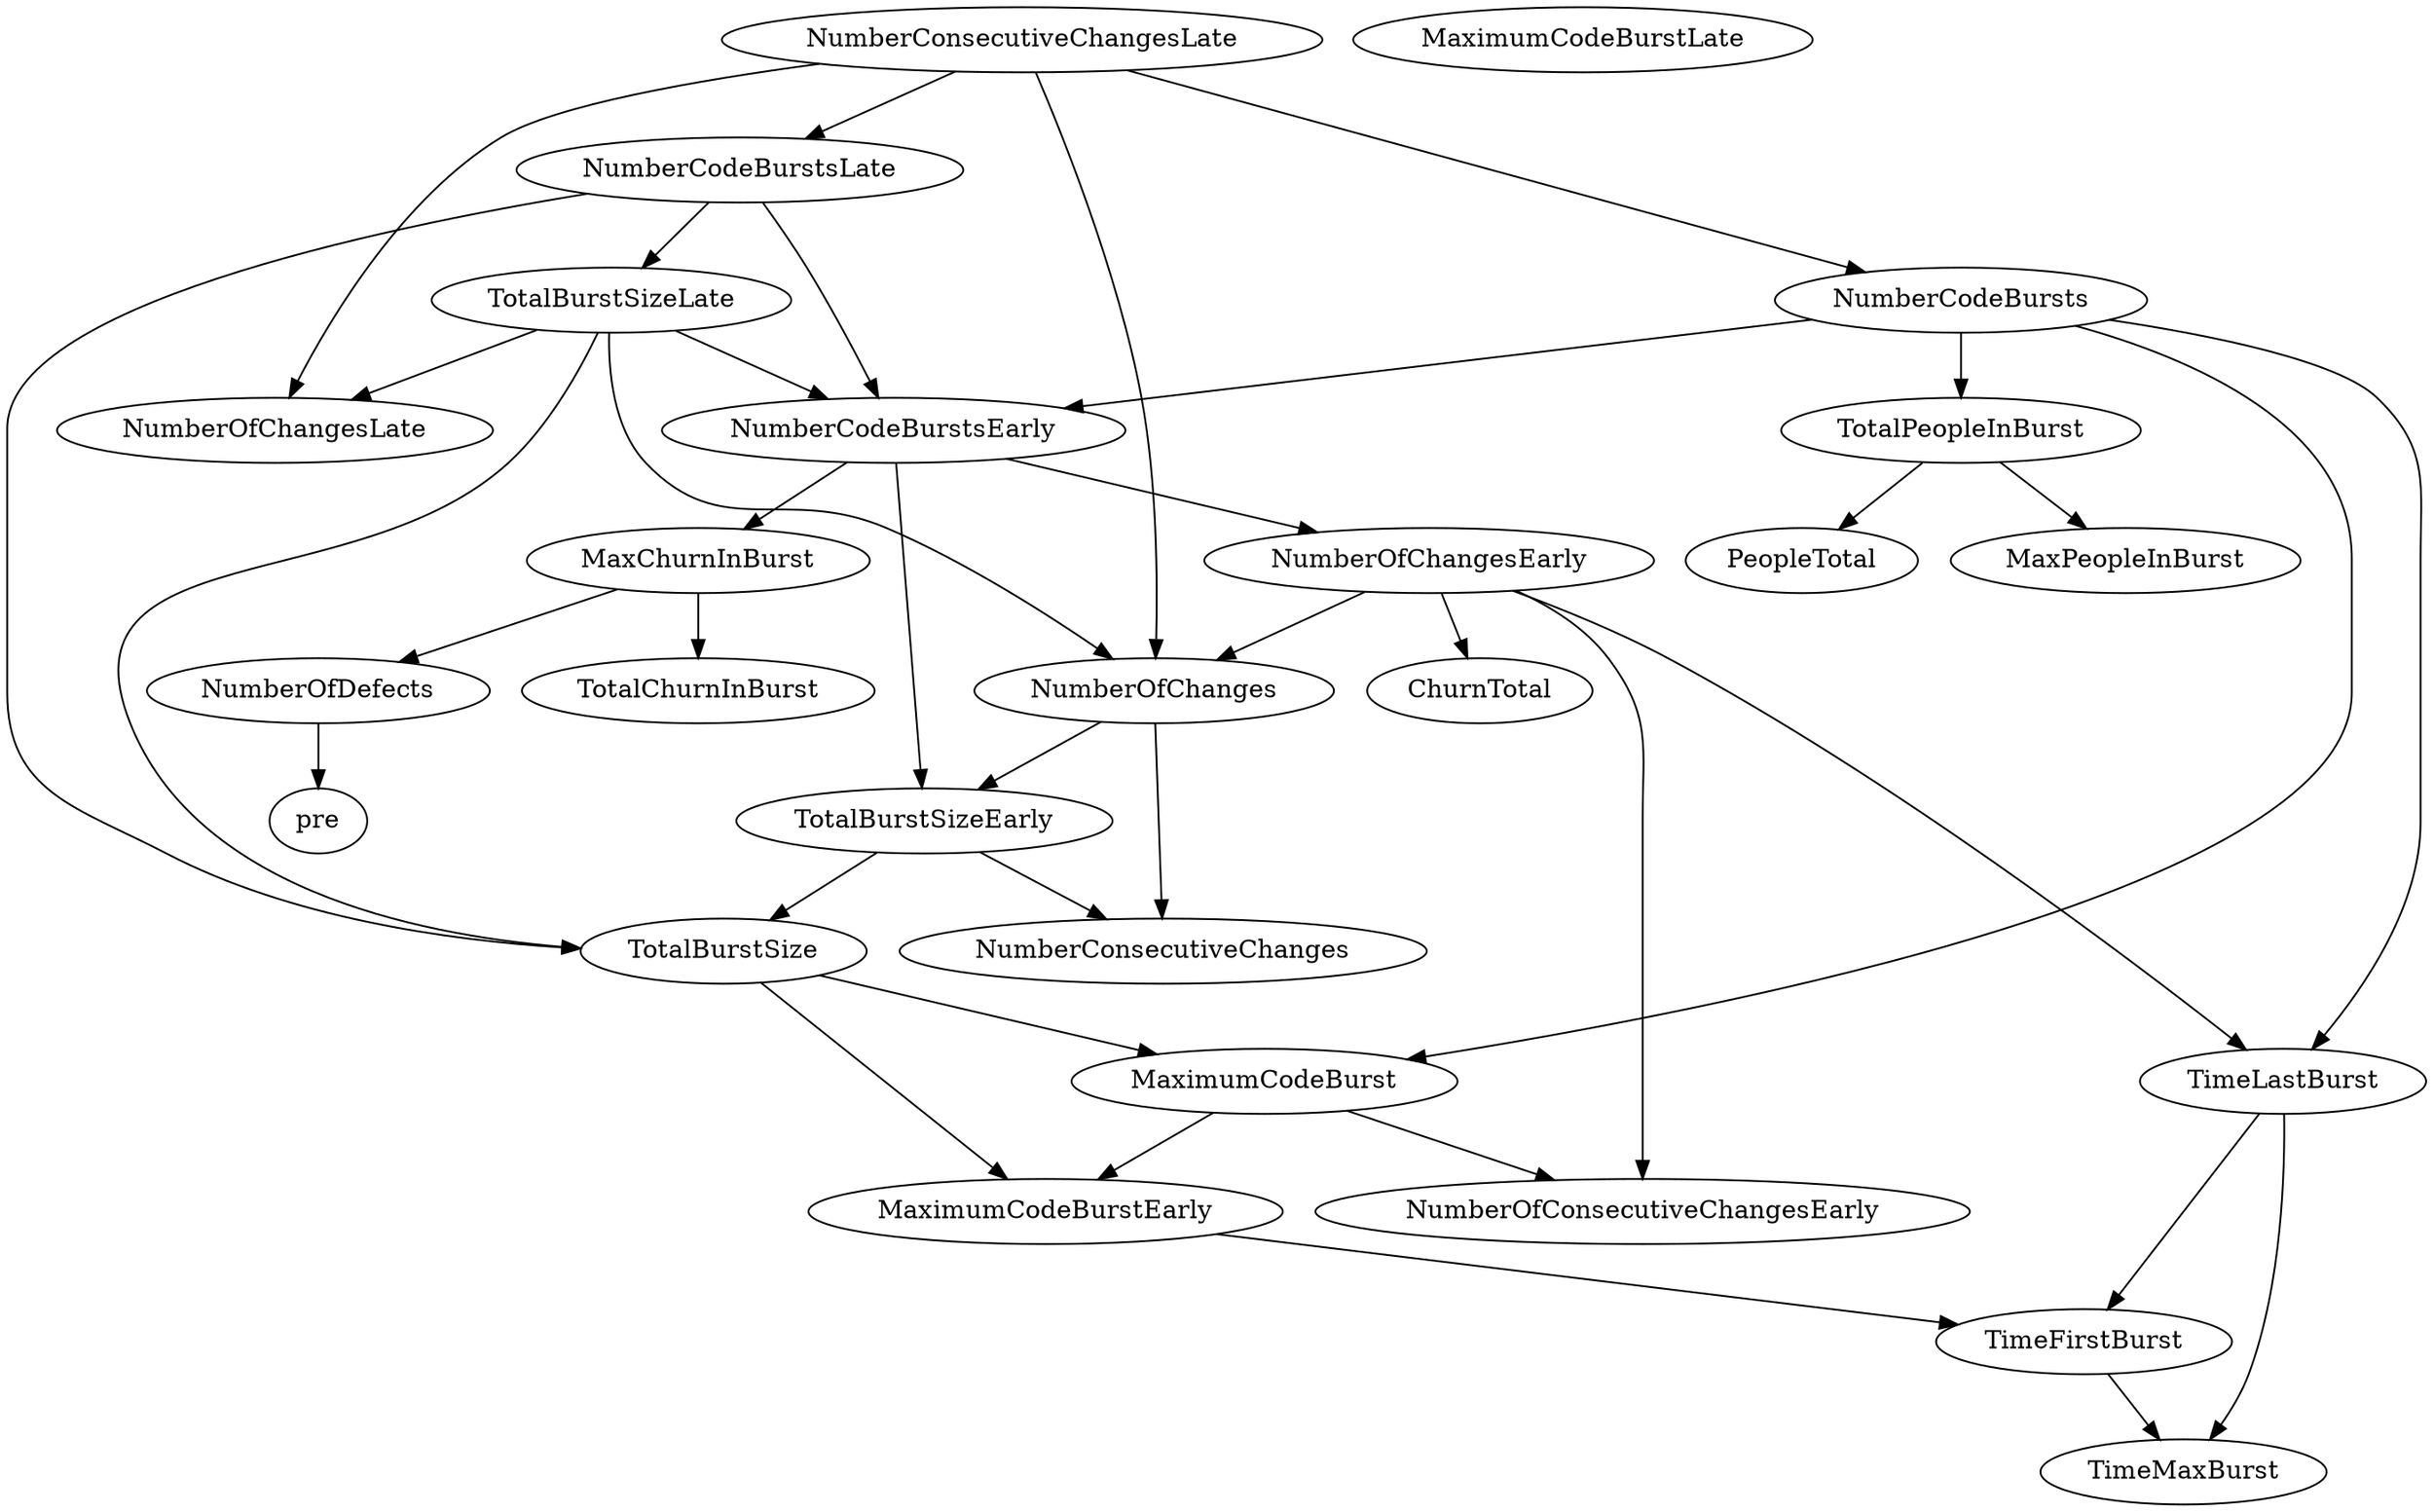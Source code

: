 digraph {
   TotalPeopleInBurst;
   MaximumCodeBurstLate;
   NumberOfChanges;
   MaxPeopleInBurst;
   TotalBurstSizeLate;
   NumberCodeBurstsLate;
   NumberOfChangesLate;
   NumberOfChangesEarly;
   MaxChurnInBurst;
   MaximumCodeBurstEarly;
   NumberCodeBurstsEarly;
   TimeFirstBurst;
   TotalChurnInBurst;
   ChurnTotal;
   MaximumCodeBurst;
   NumberOfConsecutiveChangesEarly;
   NumberConsecutiveChangesLate;
   TotalBurstSizeEarly;
   TotalBurstSize;
   TimeMaxBurst;
   NumberConsecutiveChanges;
   TimeLastBurst;
   NumberCodeBursts;
   PeopleTotal;
   pre;
   NumberOfDefects;
   TotalPeopleInBurst -> MaxPeopleInBurst;
   TotalPeopleInBurst -> PeopleTotal;
   NumberOfChanges -> TotalBurstSizeEarly;
   NumberOfChanges -> NumberConsecutiveChanges;
   TotalBurstSizeLate -> NumberOfChanges;
   TotalBurstSizeLate -> NumberOfChangesLate;
   TotalBurstSizeLate -> NumberCodeBurstsEarly;
   TotalBurstSizeLate -> TotalBurstSize;
   NumberCodeBurstsLate -> TotalBurstSizeLate;
   NumberCodeBurstsLate -> NumberCodeBurstsEarly;
   NumberCodeBurstsLate -> TotalBurstSize;
   NumberOfChangesEarly -> NumberOfChanges;
   NumberOfChangesEarly -> ChurnTotal;
   NumberOfChangesEarly -> NumberOfConsecutiveChangesEarly;
   NumberOfChangesEarly -> TimeLastBurst;
   MaxChurnInBurst -> TotalChurnInBurst;
   MaxChurnInBurst -> NumberOfDefects;
   MaximumCodeBurstEarly -> TimeFirstBurst;
   NumberCodeBurstsEarly -> NumberOfChangesEarly;
   NumberCodeBurstsEarly -> MaxChurnInBurst;
   NumberCodeBurstsEarly -> TotalBurstSizeEarly;
   TimeFirstBurst -> TimeMaxBurst;
   MaximumCodeBurst -> MaximumCodeBurstEarly;
   MaximumCodeBurst -> NumberOfConsecutiveChangesEarly;
   NumberConsecutiveChangesLate -> NumberOfChanges;
   NumberConsecutiveChangesLate -> NumberCodeBurstsLate;
   NumberConsecutiveChangesLate -> NumberOfChangesLate;
   NumberConsecutiveChangesLate -> NumberCodeBursts;
   TotalBurstSizeEarly -> TotalBurstSize;
   TotalBurstSizeEarly -> NumberConsecutiveChanges;
   TotalBurstSize -> MaximumCodeBurstEarly;
   TotalBurstSize -> MaximumCodeBurst;
   TimeLastBurst -> TimeFirstBurst;
   TimeLastBurst -> TimeMaxBurst;
   NumberCodeBursts -> TotalPeopleInBurst;
   NumberCodeBursts -> NumberCodeBurstsEarly;
   NumberCodeBursts -> MaximumCodeBurst;
   NumberCodeBursts -> TimeLastBurst;
   NumberOfDefects -> pre;
}
